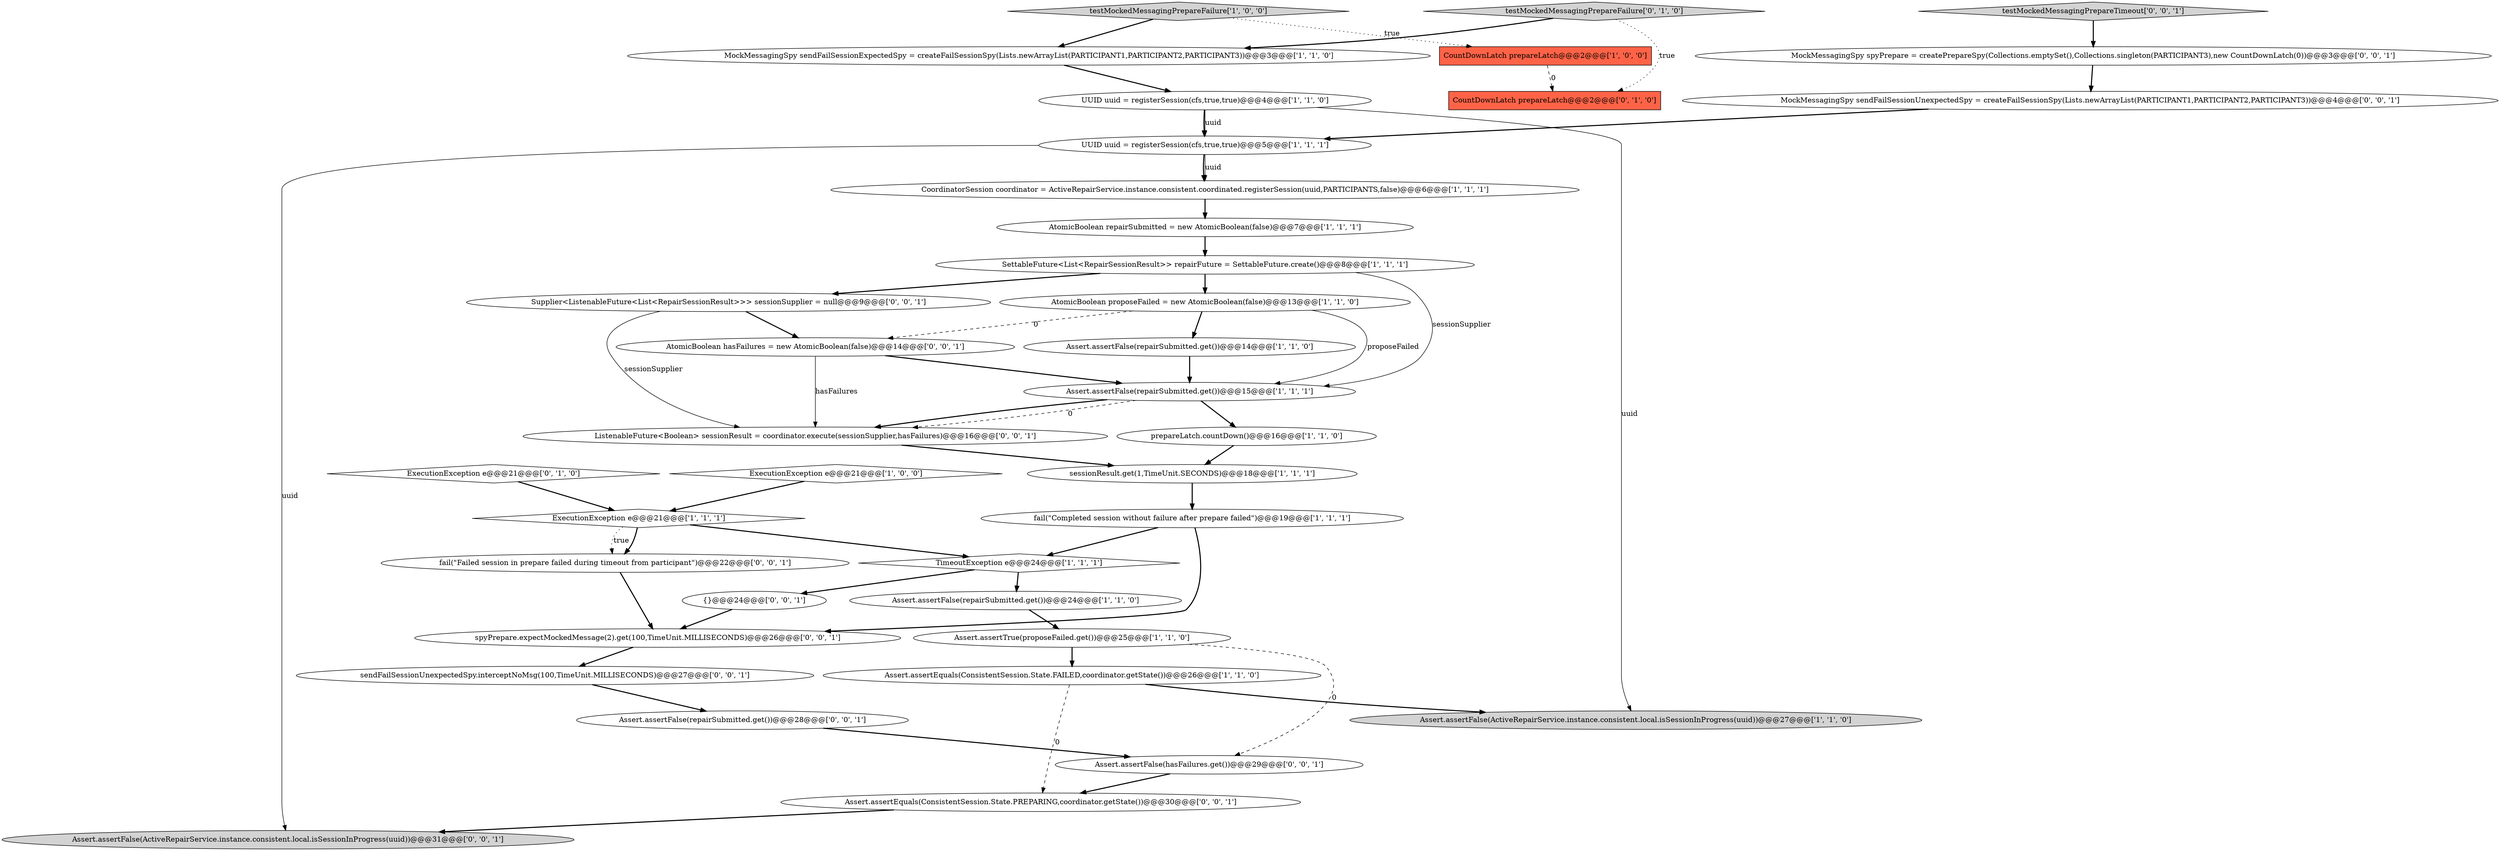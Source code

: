 digraph {
33 [style = filled, label = "fail(\"Failed session in prepare failed during timeout from participant\")@@@22@@@['0', '0', '1']", fillcolor = white, shape = ellipse image = "AAA0AAABBB3BBB"];
2 [style = filled, label = "UUID uuid = registerSession(cfs,true,true)@@@4@@@['1', '1', '0']", fillcolor = white, shape = ellipse image = "AAA0AAABBB1BBB"];
11 [style = filled, label = "Assert.assertFalse(repairSubmitted.get())@@@14@@@['1', '1', '0']", fillcolor = white, shape = ellipse image = "AAA0AAABBB1BBB"];
31 [style = filled, label = "AtomicBoolean hasFailures = new AtomicBoolean(false)@@@14@@@['0', '0', '1']", fillcolor = white, shape = ellipse image = "AAA0AAABBB3BBB"];
5 [style = filled, label = "prepareLatch.countDown()@@@16@@@['1', '1', '0']", fillcolor = white, shape = ellipse image = "AAA0AAABBB1BBB"];
35 [style = filled, label = "Assert.assertFalse(hasFailures.get())@@@29@@@['0', '0', '1']", fillcolor = white, shape = ellipse image = "AAA0AAABBB3BBB"];
24 [style = filled, label = "MockMessagingSpy sendFailSessionUnexpectedSpy = createFailSessionSpy(Lists.newArrayList(PARTICIPANT1,PARTICIPANT2,PARTICIPANT3))@@@4@@@['0', '0', '1']", fillcolor = white, shape = ellipse image = "AAA0AAABBB3BBB"];
7 [style = filled, label = "CountDownLatch prepareLatch@@@2@@@['1', '0', '0']", fillcolor = tomato, shape = box image = "AAA1AAABBB1BBB"];
14 [style = filled, label = "TimeoutException e@@@24@@@['1', '1', '1']", fillcolor = white, shape = diamond image = "AAA0AAABBB1BBB"];
23 [style = filled, label = "CountDownLatch prepareLatch@@@2@@@['0', '1', '0']", fillcolor = tomato, shape = box image = "AAA1AAABBB2BBB"];
26 [style = filled, label = "Assert.assertFalse(ActiveRepairService.instance.consistent.local.isSessionInProgress(uuid))@@@31@@@['0', '0', '1']", fillcolor = lightgray, shape = ellipse image = "AAA0AAABBB3BBB"];
34 [style = filled, label = "sendFailSessionUnexpectedSpy.interceptNoMsg(100,TimeUnit.MILLISECONDS)@@@27@@@['0', '0', '1']", fillcolor = white, shape = ellipse image = "AAA0AAABBB3BBB"];
0 [style = filled, label = "Assert.assertFalse(repairSubmitted.get())@@@24@@@['1', '1', '0']", fillcolor = white, shape = ellipse image = "AAA0AAABBB1BBB"];
32 [style = filled, label = "{}@@@24@@@['0', '0', '1']", fillcolor = white, shape = ellipse image = "AAA0AAABBB3BBB"];
22 [style = filled, label = "testMockedMessagingPrepareFailure['0', '1', '0']", fillcolor = lightgray, shape = diamond image = "AAA0AAABBB2BBB"];
27 [style = filled, label = "Assert.assertFalse(repairSubmitted.get())@@@28@@@['0', '0', '1']", fillcolor = white, shape = ellipse image = "AAA0AAABBB3BBB"];
18 [style = filled, label = "Assert.assertFalse(ActiveRepairService.instance.consistent.local.isSessionInProgress(uuid))@@@27@@@['1', '1', '0']", fillcolor = lightgray, shape = ellipse image = "AAA0AAABBB1BBB"];
1 [style = filled, label = "testMockedMessagingPrepareFailure['1', '0', '0']", fillcolor = lightgray, shape = diamond image = "AAA0AAABBB1BBB"];
6 [style = filled, label = "CoordinatorSession coordinator = ActiveRepairService.instance.consistent.coordinated.registerSession(uuid,PARTICIPANTS,false)@@@6@@@['1', '1', '1']", fillcolor = white, shape = ellipse image = "AAA0AAABBB1BBB"];
8 [style = filled, label = "sessionResult.get(1,TimeUnit.SECONDS)@@@18@@@['1', '1', '1']", fillcolor = white, shape = ellipse image = "AAA0AAABBB1BBB"];
16 [style = filled, label = "UUID uuid = registerSession(cfs,true,true)@@@5@@@['1', '1', '1']", fillcolor = white, shape = ellipse image = "AAA0AAABBB1BBB"];
3 [style = filled, label = "Assert.assertFalse(repairSubmitted.get())@@@15@@@['1', '1', '1']", fillcolor = white, shape = ellipse image = "AAA0AAABBB1BBB"];
15 [style = filled, label = "SettableFuture<List<RepairSessionResult>> repairFuture = SettableFuture.create()@@@8@@@['1', '1', '1']", fillcolor = white, shape = ellipse image = "AAA0AAABBB1BBB"];
9 [style = filled, label = "ExecutionException e@@@21@@@['1', '0', '0']", fillcolor = white, shape = diamond image = "AAA0AAABBB1BBB"];
12 [style = filled, label = "ExecutionException e@@@21@@@['1', '1', '1']", fillcolor = white, shape = diamond image = "AAA0AAABBB1BBB"];
13 [style = filled, label = "AtomicBoolean proposeFailed = new AtomicBoolean(false)@@@13@@@['1', '1', '0']", fillcolor = white, shape = ellipse image = "AAA0AAABBB1BBB"];
36 [style = filled, label = "Supplier<ListenableFuture<List<RepairSessionResult>>> sessionSupplier = null@@@9@@@['0', '0', '1']", fillcolor = white, shape = ellipse image = "AAA0AAABBB3BBB"];
30 [style = filled, label = "MockMessagingSpy spyPrepare = createPrepareSpy(Collections.emptySet(),Collections.singleton(PARTICIPANT3),new CountDownLatch(0))@@@3@@@['0', '0', '1']", fillcolor = white, shape = ellipse image = "AAA0AAABBB3BBB"];
37 [style = filled, label = "testMockedMessagingPrepareTimeout['0', '0', '1']", fillcolor = lightgray, shape = diamond image = "AAA0AAABBB3BBB"];
21 [style = filled, label = "ExecutionException e@@@21@@@['0', '1', '0']", fillcolor = white, shape = diamond image = "AAA0AAABBB2BBB"];
25 [style = filled, label = "ListenableFuture<Boolean> sessionResult = coordinator.execute(sessionSupplier,hasFailures)@@@16@@@['0', '0', '1']", fillcolor = white, shape = ellipse image = "AAA0AAABBB3BBB"];
28 [style = filled, label = "spyPrepare.expectMockedMessage(2).get(100,TimeUnit.MILLISECONDS)@@@26@@@['0', '0', '1']", fillcolor = white, shape = ellipse image = "AAA0AAABBB3BBB"];
19 [style = filled, label = "MockMessagingSpy sendFailSessionExpectedSpy = createFailSessionSpy(Lists.newArrayList(PARTICIPANT1,PARTICIPANT2,PARTICIPANT3))@@@3@@@['1', '1', '0']", fillcolor = white, shape = ellipse image = "AAA0AAABBB1BBB"];
4 [style = filled, label = "fail(\"Completed session without failure after prepare failed\")@@@19@@@['1', '1', '1']", fillcolor = white, shape = ellipse image = "AAA0AAABBB1BBB"];
10 [style = filled, label = "Assert.assertTrue(proposeFailed.get())@@@25@@@['1', '1', '0']", fillcolor = white, shape = ellipse image = "AAA0AAABBB1BBB"];
20 [style = filled, label = "Assert.assertEquals(ConsistentSession.State.FAILED,coordinator.getState())@@@26@@@['1', '1', '0']", fillcolor = white, shape = ellipse image = "AAA0AAABBB1BBB"];
17 [style = filled, label = "AtomicBoolean repairSubmitted = new AtomicBoolean(false)@@@7@@@['1', '1', '1']", fillcolor = white, shape = ellipse image = "AAA0AAABBB1BBB"];
29 [style = filled, label = "Assert.assertEquals(ConsistentSession.State.PREPARING,coordinator.getState())@@@30@@@['0', '0', '1']", fillcolor = white, shape = ellipse image = "AAA0AAABBB3BBB"];
6->17 [style = bold, label=""];
5->8 [style = bold, label=""];
30->24 [style = bold, label=""];
4->14 [style = bold, label=""];
15->13 [style = bold, label=""];
10->20 [style = bold, label=""];
7->23 [style = dashed, label="0"];
35->29 [style = bold, label=""];
3->25 [style = dashed, label="0"];
22->23 [style = dotted, label="true"];
28->34 [style = bold, label=""];
22->19 [style = bold, label=""];
16->26 [style = solid, label="uuid"];
3->25 [style = bold, label=""];
37->30 [style = bold, label=""];
16->6 [style = bold, label=""];
33->28 [style = bold, label=""];
36->31 [style = bold, label=""];
19->2 [style = bold, label=""];
13->11 [style = bold, label=""];
4->28 [style = bold, label=""];
27->35 [style = bold, label=""];
20->29 [style = dashed, label="0"];
29->26 [style = bold, label=""];
21->12 [style = bold, label=""];
1->7 [style = dotted, label="true"];
20->18 [style = bold, label=""];
24->16 [style = bold, label=""];
3->5 [style = bold, label=""];
0->10 [style = bold, label=""];
31->25 [style = solid, label="hasFailures"];
36->25 [style = solid, label="sessionSupplier"];
14->0 [style = bold, label=""];
13->31 [style = dashed, label="0"];
11->3 [style = bold, label=""];
2->18 [style = solid, label="uuid"];
12->14 [style = bold, label=""];
17->15 [style = bold, label=""];
12->33 [style = bold, label=""];
16->6 [style = solid, label="uuid"];
25->8 [style = bold, label=""];
9->12 [style = bold, label=""];
8->4 [style = bold, label=""];
15->3 [style = solid, label="sessionSupplier"];
31->3 [style = bold, label=""];
1->19 [style = bold, label=""];
14->32 [style = bold, label=""];
34->27 [style = bold, label=""];
2->16 [style = solid, label="uuid"];
32->28 [style = bold, label=""];
10->35 [style = dashed, label="0"];
12->33 [style = dotted, label="true"];
15->36 [style = bold, label=""];
13->3 [style = solid, label="proposeFailed"];
2->16 [style = bold, label=""];
}
